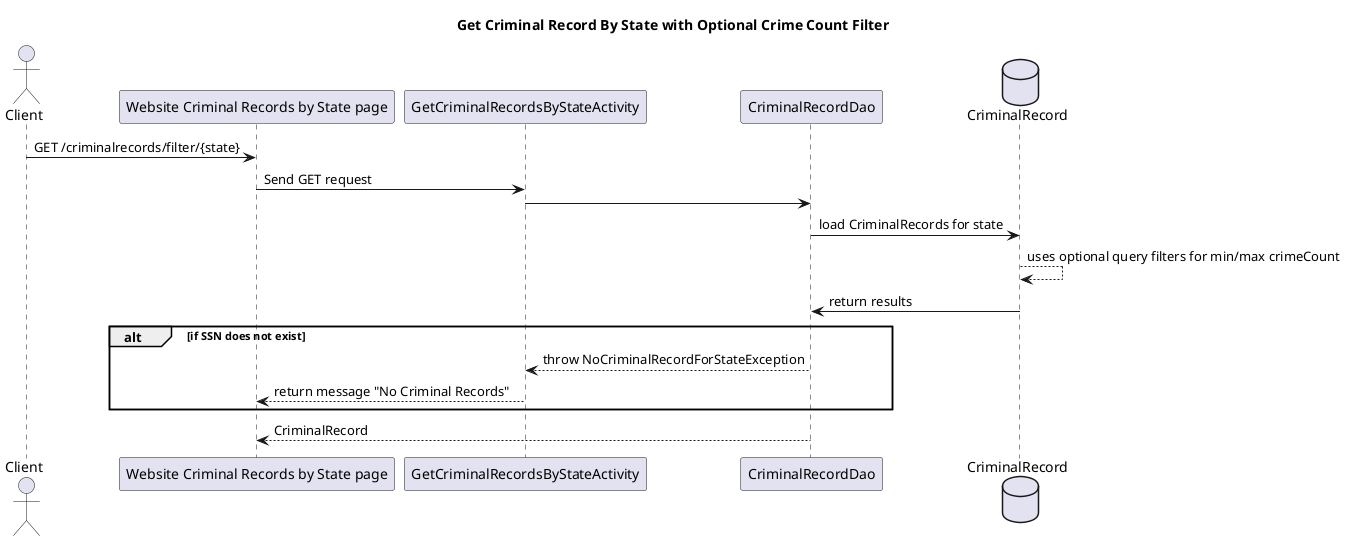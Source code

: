 @startuml
title Get Criminal Record By State with Optional Crime Count Filter

actor Client
participant "Website Criminal Records by State page" as CriminalRecordsByStatePage
participant GetCriminalRecordsByStateActivity
participant CriminalRecordDao
database CriminalRecord

Client -> CriminalRecordsByStatePage : GET /criminalrecords/filter/{state}
CriminalRecordsByStatePage -> GetCriminalRecordsByStateActivity : Send GET request

GetCriminalRecordsByStateActivity -> CriminalRecordDao
CriminalRecordDao -> CriminalRecord : load CriminalRecords for state
CriminalRecord --> CriminalRecord : uses optional query filters for min/max crimeCount
CriminalRecord -> CriminalRecordDao : return results

alt if SSN does not exist
CriminalRecordDao --> GetCriminalRecordsByStateActivity : throw NoCriminalRecordForStateException
GetCriminalRecordsByStateActivity --> CriminalRecordsByStatePage : return message "No Criminal Records"
end

CriminalRecordDao --> CriminalRecordsByStatePage : CriminalRecord

@enduml
